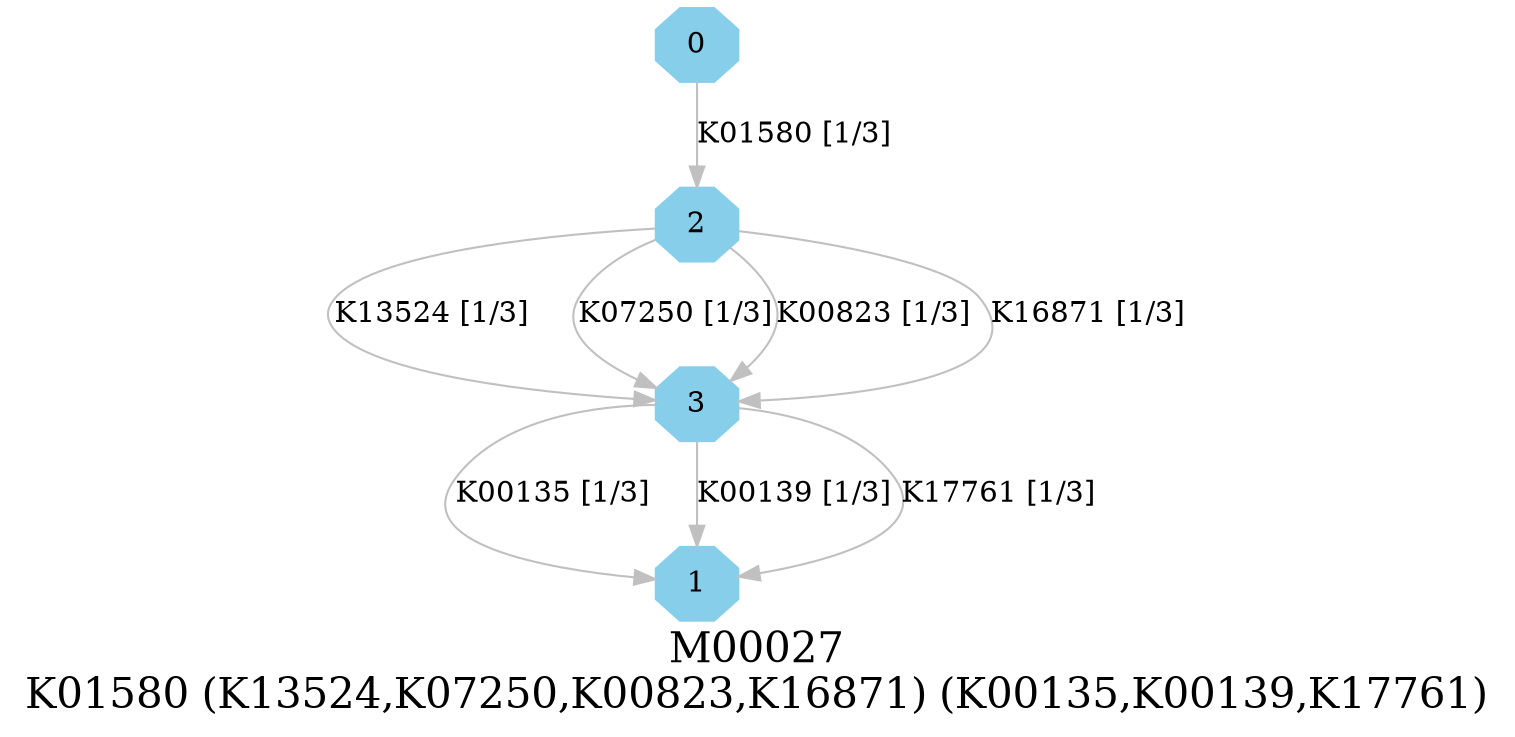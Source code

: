 digraph G {
graph [label="M00027
K01580 (K13524,K07250,K00823,K16871) (K00135,K00139,K17761)",fontsize=20];
node [shape=box,style=filled];
edge [len=3,color=grey];
{node [width=.3,height=.3,shape=octagon,style=filled,color=skyblue] 0 1 2 3 }
0 -> 2 [label="K01580 [1/3]"];
2 -> 3 [label="K13524 [1/3]"];
2 -> 3 [label="K07250 [1/3]"];
2 -> 3 [label="K00823 [1/3]"];
2 -> 3 [label="K16871 [1/3]"];
3 -> 1 [label="K00135 [1/3]"];
3 -> 1 [label="K00139 [1/3]"];
3 -> 1 [label="K17761 [1/3]"];
}